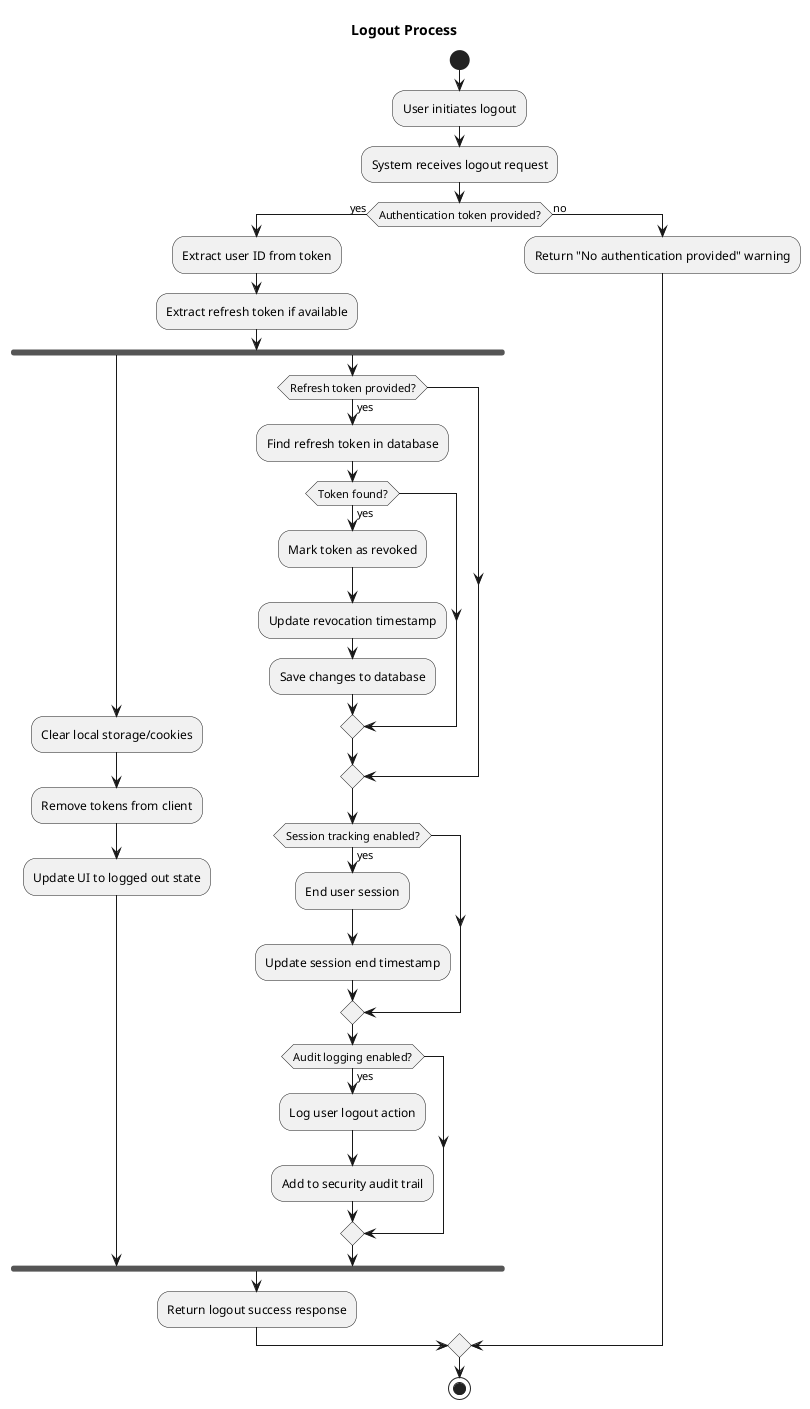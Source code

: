 @startuml Logout Process
title Logout Process

start
:User initiates logout;
:System receives logout request;

if (Authentication token provided?) then (yes)
  :Extract user ID from token;
  :Extract refresh token if available;
  
  fork
    ' Client-side cleanup
    :Clear local storage/cookies;
    :Remove tokens from client;
    :Update UI to logged out state;
  fork again
    ' Server-side invalidation
    if (Refresh token provided?) then (yes)
      :Find refresh token in database;
      if (Token found?) then (yes)
        :Mark token as revoked;
        :Update revocation timestamp;
        :Save changes to database;
      endif
    endif
    
    ' Optional: Handle other server cleanup
    if (Session tracking enabled?) then (yes)
      :End user session;
      :Update session end timestamp;
    endif
    
    if (Audit logging enabled?) then (yes)
      :Log user logout action;
      :Add to security audit trail;
    endif
  endfork
  
  :Return logout success response;
  
else (no)
  :Return "No authentication provided" warning;
endif

stop
@enduml
